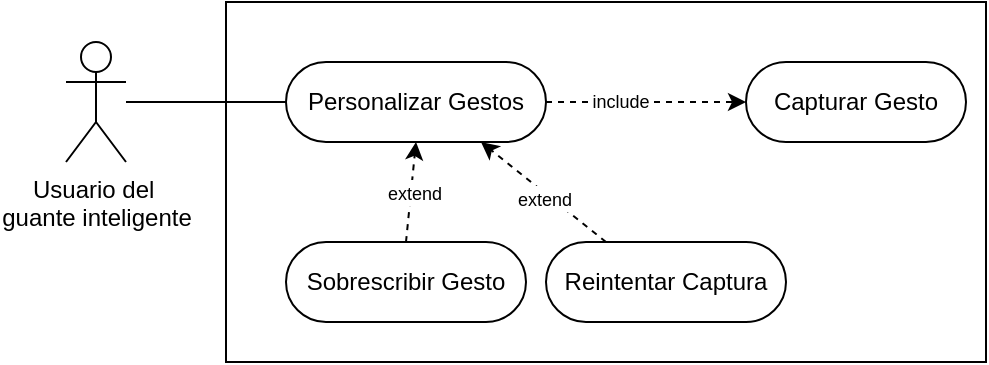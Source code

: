 <mxfile version="28.2.2">
  <diagram name="Página-1" id="puqg3oH-sMbUvkW1BKXA">
    <mxGraphModel dx="951" dy="457" grid="1" gridSize="10" guides="1" tooltips="1" connect="1" arrows="1" fold="1" page="1" pageScale="1" pageWidth="827" pageHeight="1169" math="0" shadow="0">
      <root>
        <mxCell id="0" />
        <mxCell id="1" parent="0" />
        <mxCell id="YxDhwC0NdhxN5tyJjstn-1" value="&lt;div&gt;Usuario del&amp;nbsp;&lt;/div&gt;&lt;div&gt;guante inteligente&lt;/div&gt;" style="shape=umlActor;verticalLabelPosition=bottom;verticalAlign=top;html=1;outlineConnect=0;" vertex="1" parent="1">
          <mxGeometry x="130" y="160" width="30" height="60" as="geometry" />
        </mxCell>
        <mxCell id="YxDhwC0NdhxN5tyJjstn-2" value="" style="rounded=0;whiteSpace=wrap;html=1;" vertex="1" parent="1">
          <mxGeometry x="210" y="140" width="380" height="180" as="geometry" />
        </mxCell>
        <mxCell id="YxDhwC0NdhxN5tyJjstn-7" style="edgeStyle=orthogonalEdgeStyle;rounded=0;orthogonalLoop=1;jettySize=auto;html=1;exitX=1;exitY=0.5;exitDx=0;exitDy=0;dashed=1;" edge="1" parent="1" source="YxDhwC0NdhxN5tyJjstn-3" target="YxDhwC0NdhxN5tyJjstn-4">
          <mxGeometry relative="1" as="geometry" />
        </mxCell>
        <mxCell id="YxDhwC0NdhxN5tyJjstn-11" value="&lt;font style=&quot;font-size: 9px;&quot;&gt;include&lt;/font&gt;" style="edgeLabel;html=1;align=center;verticalAlign=middle;resizable=0;points=[];" vertex="1" connectable="0" parent="YxDhwC0NdhxN5tyJjstn-7">
          <mxGeometry x="-0.273" y="2" relative="1" as="geometry">
            <mxPoint y="1" as="offset" />
          </mxGeometry>
        </mxCell>
        <mxCell id="YxDhwC0NdhxN5tyJjstn-3" value="Personalizar Gestos" style="rounded=1;whiteSpace=wrap;html=1;arcSize=50;" vertex="1" parent="1">
          <mxGeometry x="240" y="170" width="130" height="40" as="geometry" />
        </mxCell>
        <mxCell id="YxDhwC0NdhxN5tyJjstn-4" value="Capturar Gesto" style="rounded=1;whiteSpace=wrap;html=1;arcSize=50;" vertex="1" parent="1">
          <mxGeometry x="470" y="170" width="110" height="40" as="geometry" />
        </mxCell>
        <mxCell id="YxDhwC0NdhxN5tyJjstn-8" style="rounded=0;orthogonalLoop=1;jettySize=auto;html=1;exitX=0.5;exitY=0;exitDx=0;exitDy=0;entryX=0.5;entryY=1;entryDx=0;entryDy=0;dashed=1;" edge="1" parent="1" source="YxDhwC0NdhxN5tyJjstn-5" target="YxDhwC0NdhxN5tyJjstn-3">
          <mxGeometry relative="1" as="geometry" />
        </mxCell>
        <mxCell id="YxDhwC0NdhxN5tyJjstn-12" value="&lt;font style=&quot;font-size: 9px;&quot;&gt;extend&lt;/font&gt;" style="edgeLabel;html=1;align=center;verticalAlign=middle;resizable=0;points=[];" vertex="1" connectable="0" parent="YxDhwC0NdhxN5tyJjstn-8">
          <mxGeometry x="-0.005" y="-1" relative="1" as="geometry">
            <mxPoint as="offset" />
          </mxGeometry>
        </mxCell>
        <mxCell id="YxDhwC0NdhxN5tyJjstn-5" value="Sobrescribir Gesto" style="rounded=1;whiteSpace=wrap;html=1;arcSize=50;" vertex="1" parent="1">
          <mxGeometry x="240" y="260" width="120" height="40" as="geometry" />
        </mxCell>
        <mxCell id="YxDhwC0NdhxN5tyJjstn-9" style="rounded=0;orthogonalLoop=1;jettySize=auto;html=1;exitX=0.25;exitY=0;exitDx=0;exitDy=0;entryX=0.75;entryY=1;entryDx=0;entryDy=0;dashed=1;" edge="1" parent="1" source="YxDhwC0NdhxN5tyJjstn-6" target="YxDhwC0NdhxN5tyJjstn-3">
          <mxGeometry relative="1" as="geometry" />
        </mxCell>
        <mxCell id="YxDhwC0NdhxN5tyJjstn-13" value="&lt;font style=&quot;font-size: 9px;&quot;&gt;extend&lt;/font&gt;" style="edgeLabel;html=1;align=center;verticalAlign=middle;resizable=0;points=[];" vertex="1" connectable="0" parent="YxDhwC0NdhxN5tyJjstn-9">
          <mxGeometry x="-0.03" y="1" relative="1" as="geometry">
            <mxPoint y="1" as="offset" />
          </mxGeometry>
        </mxCell>
        <mxCell id="YxDhwC0NdhxN5tyJjstn-6" value="Reintentar Captura" style="rounded=1;whiteSpace=wrap;html=1;arcSize=50;" vertex="1" parent="1">
          <mxGeometry x="370" y="260" width="120" height="40" as="geometry" />
        </mxCell>
        <mxCell id="YxDhwC0NdhxN5tyJjstn-14" value="" style="endArrow=none;html=1;rounded=0;entryX=0;entryY=0.5;entryDx=0;entryDy=0;" edge="1" parent="1" source="YxDhwC0NdhxN5tyJjstn-1" target="YxDhwC0NdhxN5tyJjstn-3">
          <mxGeometry width="50" height="50" relative="1" as="geometry">
            <mxPoint x="290" y="290" as="sourcePoint" />
            <mxPoint x="340" y="240" as="targetPoint" />
          </mxGeometry>
        </mxCell>
      </root>
    </mxGraphModel>
  </diagram>
</mxfile>
